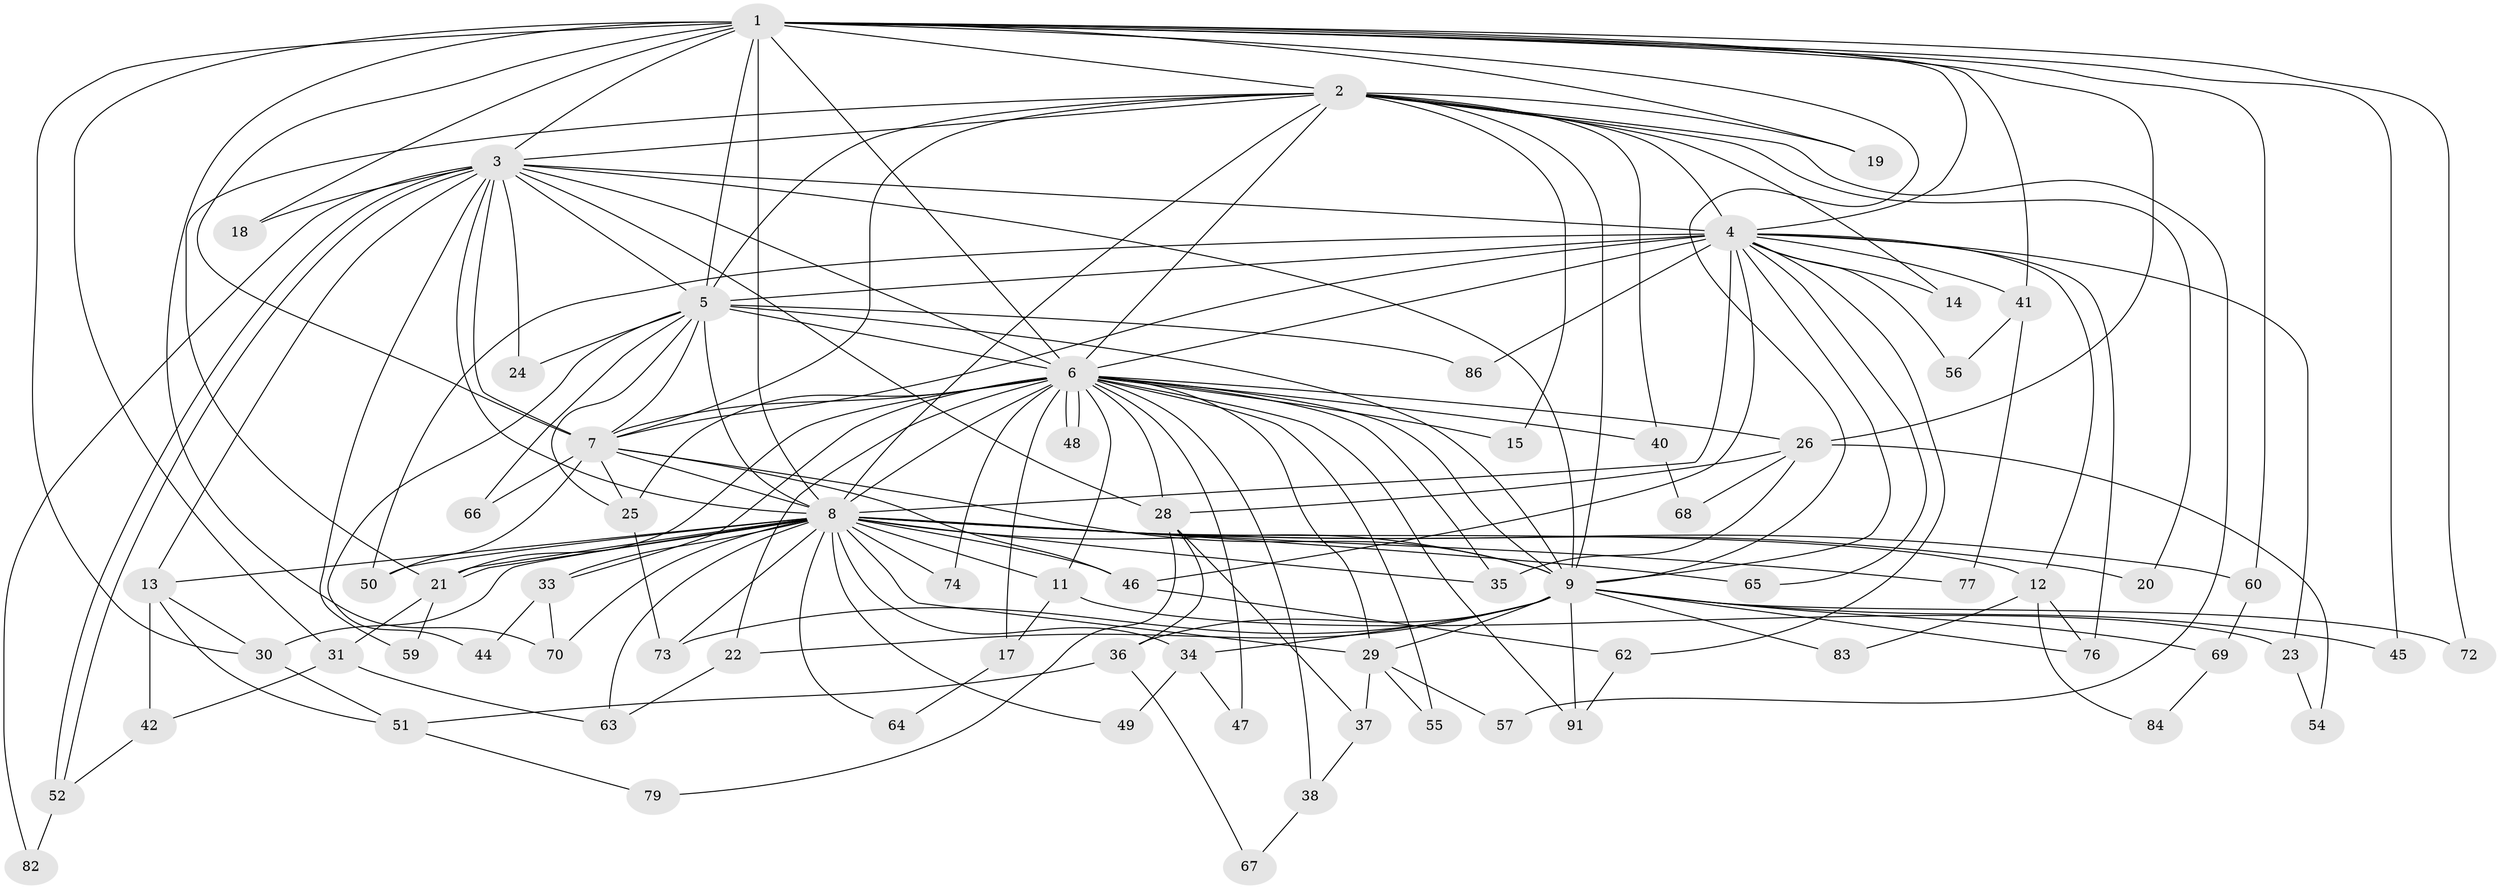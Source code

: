 // original degree distribution, {21: 0.028846153846153848, 16: 0.009615384615384616, 19: 0.009615384615384616, 18: 0.009615384615384616, 30: 0.009615384615384616, 13: 0.009615384615384616, 26: 0.009615384615384616, 22: 0.009615384615384616, 4: 0.1346153846153846, 5: 0.028846153846153848, 2: 0.5, 3: 0.21153846153846154, 6: 0.028846153846153848}
// Generated by graph-tools (version 1.1) at 2025/17/03/04/25 18:17:55]
// undirected, 72 vertices, 178 edges
graph export_dot {
graph [start="1"]
  node [color=gray90,style=filled];
  1;
  2;
  3 [super="+81"];
  4 [super="+53"];
  5;
  6;
  7;
  8 [super="+80+10+94+87+16+43"];
  9;
  11;
  12;
  13 [super="+39"];
  14;
  15;
  17;
  18;
  19;
  20;
  21 [super="+27"];
  22;
  23;
  24;
  25 [super="+85+96"];
  26 [super="+104+58"];
  28;
  29;
  30 [super="+61"];
  31 [super="+71"];
  33;
  34;
  35;
  36 [super="+103"];
  37;
  38;
  40;
  41;
  42 [super="+88"];
  44;
  45;
  46 [super="+89"];
  47;
  48;
  49;
  50 [super="+100"];
  51;
  52;
  54;
  55;
  56;
  57;
  59;
  60;
  62;
  63;
  64;
  65;
  66;
  67;
  68;
  69;
  70 [super="+75"];
  72;
  73;
  74;
  76 [super="+97"];
  77;
  79;
  82;
  83;
  84;
  86;
  91 [super="+101"];
  1 -- 2;
  1 -- 3;
  1 -- 4;
  1 -- 5;
  1 -- 6;
  1 -- 7;
  1 -- 8 [weight=4];
  1 -- 9;
  1 -- 18;
  1 -- 19;
  1 -- 26;
  1 -- 30;
  1 -- 31;
  1 -- 41;
  1 -- 45;
  1 -- 60;
  1 -- 72;
  1 -- 70;
  2 -- 3;
  2 -- 4;
  2 -- 5;
  2 -- 6;
  2 -- 7;
  2 -- 8 [weight=2];
  2 -- 9;
  2 -- 14;
  2 -- 15;
  2 -- 19;
  2 -- 20;
  2 -- 40;
  2 -- 57;
  2 -- 21;
  3 -- 4;
  3 -- 5 [weight=2];
  3 -- 6;
  3 -- 7;
  3 -- 8 [weight=3];
  3 -- 9;
  3 -- 13;
  3 -- 18;
  3 -- 24;
  3 -- 28;
  3 -- 52;
  3 -- 52;
  3 -- 59;
  3 -- 82;
  4 -- 5 [weight=2];
  4 -- 6;
  4 -- 7;
  4 -- 8 [weight=2];
  4 -- 9;
  4 -- 12;
  4 -- 14;
  4 -- 23;
  4 -- 41;
  4 -- 46;
  4 -- 50;
  4 -- 56;
  4 -- 62;
  4 -- 65;
  4 -- 86;
  4 -- 76;
  5 -- 6;
  5 -- 7;
  5 -- 8 [weight=4];
  5 -- 9;
  5 -- 24;
  5 -- 25;
  5 -- 44;
  5 -- 66;
  5 -- 86;
  6 -- 7;
  6 -- 8 [weight=4];
  6 -- 9;
  6 -- 11;
  6 -- 15;
  6 -- 17;
  6 -- 22;
  6 -- 25;
  6 -- 26;
  6 -- 28;
  6 -- 29;
  6 -- 33;
  6 -- 35;
  6 -- 38;
  6 -- 40;
  6 -- 47;
  6 -- 48;
  6 -- 48;
  6 -- 55;
  6 -- 74;
  6 -- 91;
  6 -- 21;
  7 -- 8 [weight=2];
  7 -- 9;
  7 -- 50;
  7 -- 66;
  7 -- 25;
  7 -- 46;
  8 -- 9 [weight=3];
  8 -- 20;
  8 -- 21;
  8 -- 21;
  8 -- 46;
  8 -- 49;
  8 -- 60;
  8 -- 63;
  8 -- 64;
  8 -- 70 [weight=3];
  8 -- 65;
  8 -- 73;
  8 -- 74 [weight=2];
  8 -- 11;
  8 -- 12;
  8 -- 13 [weight=2];
  8 -- 77;
  8 -- 33;
  8 -- 34;
  8 -- 35;
  8 -- 29;
  8 -- 30;
  8 -- 50;
  9 -- 22;
  9 -- 29;
  9 -- 34;
  9 -- 36;
  9 -- 45;
  9 -- 69;
  9 -- 72;
  9 -- 73;
  9 -- 76;
  9 -- 83;
  9 -- 91;
  11 -- 17;
  11 -- 23;
  12 -- 76;
  12 -- 83;
  12 -- 84;
  13 -- 30;
  13 -- 51;
  13 -- 42;
  17 -- 64;
  21 -- 31;
  21 -- 59;
  22 -- 63;
  23 -- 54;
  25 -- 73;
  26 -- 54;
  26 -- 68;
  26 -- 35;
  26 -- 28;
  28 -- 36;
  28 -- 37;
  28 -- 79;
  29 -- 37;
  29 -- 55;
  29 -- 57;
  30 -- 51;
  31 -- 42;
  31 -- 63;
  33 -- 44;
  33 -- 70;
  34 -- 47;
  34 -- 49;
  36 -- 67;
  36 -- 51;
  37 -- 38;
  38 -- 67;
  40 -- 68;
  41 -- 56;
  41 -- 77;
  42 -- 52;
  46 -- 62;
  51 -- 79;
  52 -- 82;
  60 -- 69;
  62 -- 91;
  69 -- 84;
}

